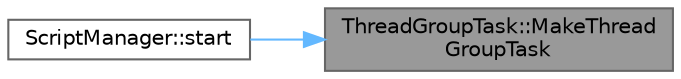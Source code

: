digraph "ThreadGroupTask::MakeThreadGroupTask"
{
 // LATEX_PDF_SIZE
  bgcolor="transparent";
  edge [fontname=Helvetica,fontsize=10,labelfontname=Helvetica,labelfontsize=10];
  node [fontname=Helvetica,fontsize=10,shape=box,height=0.2,width=0.4];
  rankdir="RL";
  Node1 [id="Node000001",label="ThreadGroupTask::MakeThread\lGroupTask",height=0.2,width=0.4,color="gray40", fillcolor="grey60", style="filled", fontcolor="black",tooltip=" "];
  Node1 -> Node2 [id="edge1_Node000001_Node000002",dir="back",color="steelblue1",style="solid",tooltip=" "];
  Node2 [id="Node000002",label="ScriptManager::start",height=0.2,width=0.4,color="grey40", fillcolor="white", style="filled",URL="$class_script_manager.html#a8107b895cd18a74c5d9a87101ab11af5",tooltip=" "];
}
